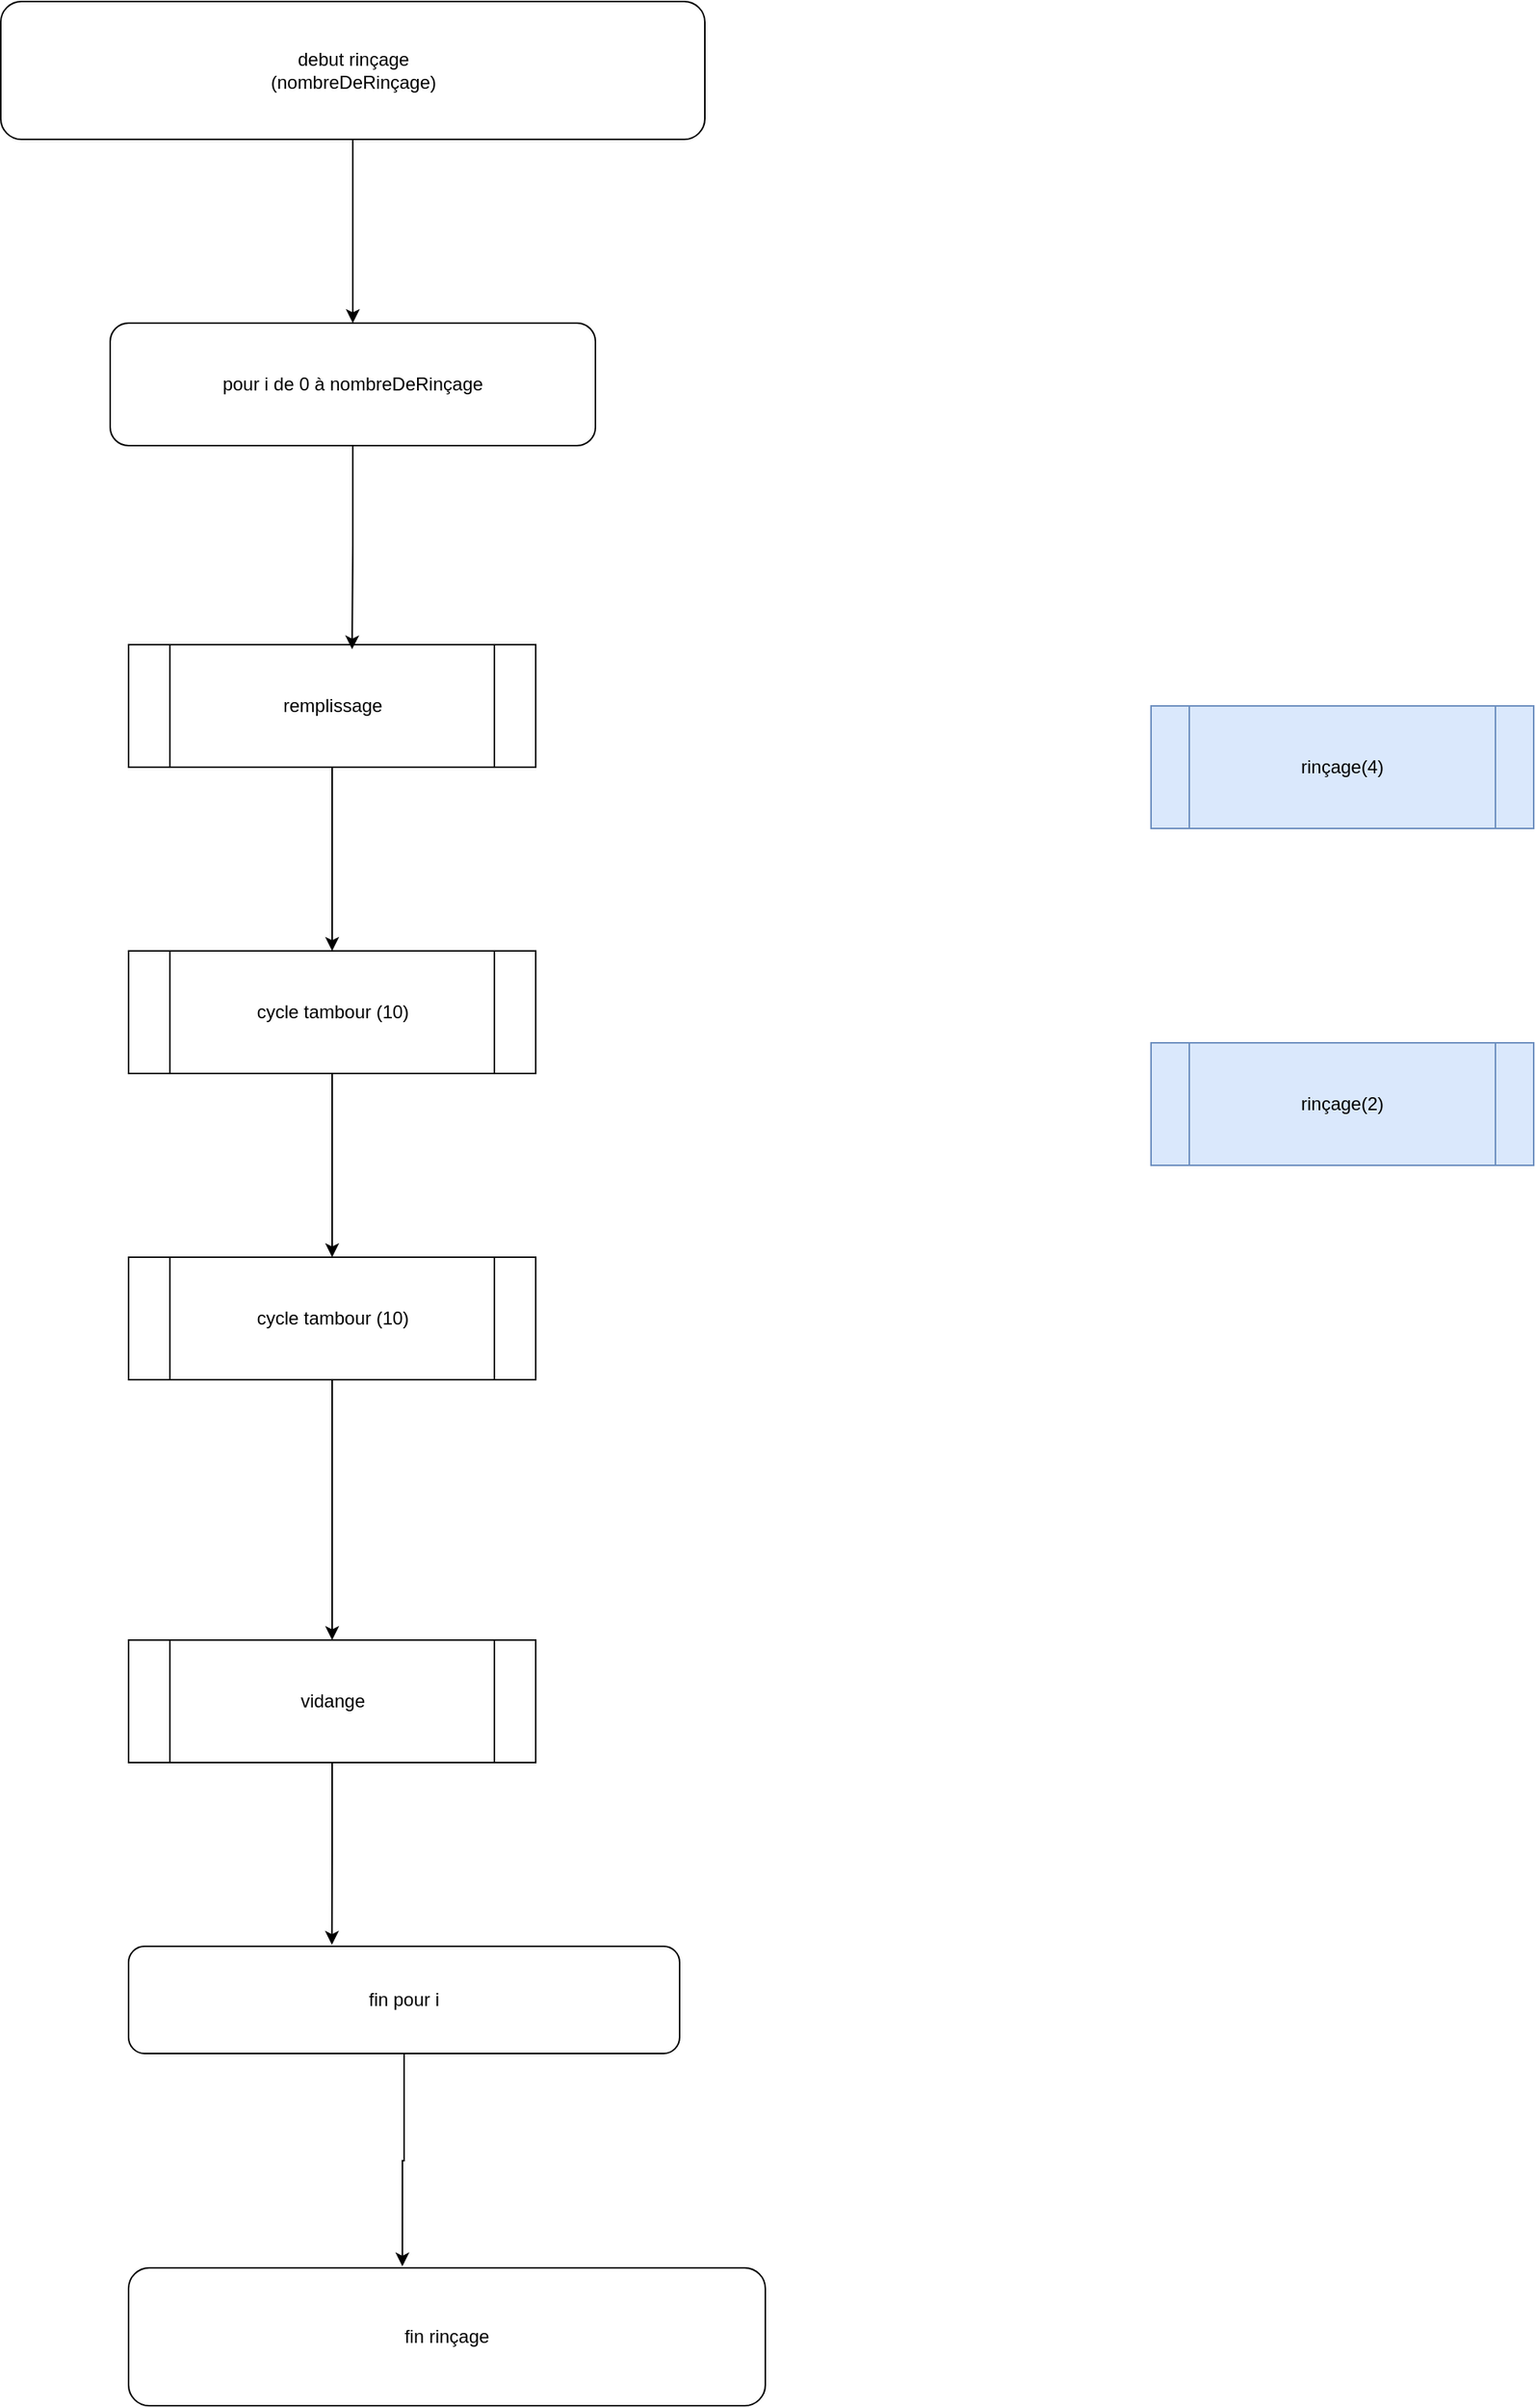 <mxfile version="22.1.5" type="github">
  <diagram name="Page-1" id="avpzTOdLZfbfhIYH5Xqa">
    <mxGraphModel dx="1434" dy="1927" grid="1" gridSize="10" guides="1" tooltips="1" connect="1" arrows="1" fold="1" page="1" pageScale="1" pageWidth="827" pageHeight="1169" math="0" shadow="0">
      <root>
        <mxCell id="0" />
        <mxCell id="1" parent="0" />
        <mxCell id="gbk6ffup_8_ecdLyMsFn-18" style="edgeStyle=orthogonalEdgeStyle;rounded=0;orthogonalLoop=1;jettySize=auto;html=1;exitX=0.5;exitY=1;exitDx=0;exitDy=0;entryX=0.5;entryY=0;entryDx=0;entryDy=0;" edge="1" parent="1" source="gbk6ffup_8_ecdLyMsFn-1" target="gbk6ffup_8_ecdLyMsFn-5">
          <mxGeometry relative="1" as="geometry" />
        </mxCell>
        <mxCell id="gbk6ffup_8_ecdLyMsFn-1" value="debut rinçage&lt;br&gt;(nombreDeRinçage)" style="rounded=1;whiteSpace=wrap;html=1;" vertex="1" parent="1">
          <mxGeometry x="88.5" y="-340" width="460" height="90" as="geometry" />
        </mxCell>
        <mxCell id="gbk6ffup_8_ecdLyMsFn-2" value="fin rinçage" style="rounded=1;whiteSpace=wrap;html=1;" vertex="1" parent="1">
          <mxGeometry x="172" y="1140" width="416" height="90" as="geometry" />
        </mxCell>
        <mxCell id="gbk6ffup_8_ecdLyMsFn-16" style="edgeStyle=orthogonalEdgeStyle;rounded=0;orthogonalLoop=1;jettySize=auto;html=1;exitX=0.5;exitY=1;exitDx=0;exitDy=0;entryX=0.5;entryY=0;entryDx=0;entryDy=0;" edge="1" parent="1" source="gbk6ffup_8_ecdLyMsFn-4" target="gbk6ffup_8_ecdLyMsFn-7">
          <mxGeometry relative="1" as="geometry" />
        </mxCell>
        <mxCell id="gbk6ffup_8_ecdLyMsFn-4" value="remplissage" style="shape=process;whiteSpace=wrap;html=1;backgroundOutline=1;" vertex="1" parent="1">
          <mxGeometry x="172" y="80" width="266" height="80" as="geometry" />
        </mxCell>
        <mxCell id="gbk6ffup_8_ecdLyMsFn-5" value="pour i de 0 à nombreDeRinçage" style="rounded=1;whiteSpace=wrap;html=1;" vertex="1" parent="1">
          <mxGeometry x="160" y="-130" width="317" height="80" as="geometry" />
        </mxCell>
        <mxCell id="gbk6ffup_8_ecdLyMsFn-6" value="fin pour i" style="rounded=1;whiteSpace=wrap;html=1;" vertex="1" parent="1">
          <mxGeometry x="172" y="930" width="360" height="70" as="geometry" />
        </mxCell>
        <mxCell id="gbk6ffup_8_ecdLyMsFn-15" style="edgeStyle=orthogonalEdgeStyle;rounded=0;orthogonalLoop=1;jettySize=auto;html=1;exitX=0.5;exitY=1;exitDx=0;exitDy=0;" edge="1" parent="1" source="gbk6ffup_8_ecdLyMsFn-7" target="gbk6ffup_8_ecdLyMsFn-8">
          <mxGeometry relative="1" as="geometry" />
        </mxCell>
        <mxCell id="gbk6ffup_8_ecdLyMsFn-7" value="cycle tambour (10)" style="shape=process;whiteSpace=wrap;html=1;backgroundOutline=1;" vertex="1" parent="1">
          <mxGeometry x="172" y="280" width="266" height="80" as="geometry" />
        </mxCell>
        <mxCell id="gbk6ffup_8_ecdLyMsFn-14" style="edgeStyle=orthogonalEdgeStyle;rounded=0;orthogonalLoop=1;jettySize=auto;html=1;exitX=0.5;exitY=1;exitDx=0;exitDy=0;entryX=0.5;entryY=0;entryDx=0;entryDy=0;" edge="1" parent="1" source="gbk6ffup_8_ecdLyMsFn-8" target="gbk6ffup_8_ecdLyMsFn-9">
          <mxGeometry relative="1" as="geometry" />
        </mxCell>
        <mxCell id="gbk6ffup_8_ecdLyMsFn-8" value="cycle tambour (10)" style="shape=process;whiteSpace=wrap;html=1;backgroundOutline=1;" vertex="1" parent="1">
          <mxGeometry x="172" y="480" width="266" height="80" as="geometry" />
        </mxCell>
        <mxCell id="gbk6ffup_8_ecdLyMsFn-9" value="vidange" style="shape=process;whiteSpace=wrap;html=1;backgroundOutline=1;" vertex="1" parent="1">
          <mxGeometry x="172" y="730" width="266" height="80" as="geometry" />
        </mxCell>
        <mxCell id="gbk6ffup_8_ecdLyMsFn-10" value="rinçage(4)" style="shape=process;whiteSpace=wrap;html=1;backgroundOutline=1;fillColor=#dae8fc;strokeColor=#6c8ebf;" vertex="1" parent="1">
          <mxGeometry x="840" y="120" width="250" height="80" as="geometry" />
        </mxCell>
        <mxCell id="gbk6ffup_8_ecdLyMsFn-11" value="rinçage(2)" style="shape=process;whiteSpace=wrap;html=1;backgroundOutline=1;fillColor=#dae8fc;strokeColor=#6c8ebf;" vertex="1" parent="1">
          <mxGeometry x="840" y="340" width="250" height="80" as="geometry" />
        </mxCell>
        <mxCell id="gbk6ffup_8_ecdLyMsFn-12" style="edgeStyle=orthogonalEdgeStyle;rounded=0;orthogonalLoop=1;jettySize=auto;html=1;exitX=0.5;exitY=1;exitDx=0;exitDy=0;entryX=0.43;entryY=-0.011;entryDx=0;entryDy=0;entryPerimeter=0;" edge="1" parent="1" source="gbk6ffup_8_ecdLyMsFn-6" target="gbk6ffup_8_ecdLyMsFn-2">
          <mxGeometry relative="1" as="geometry" />
        </mxCell>
        <mxCell id="gbk6ffup_8_ecdLyMsFn-13" style="edgeStyle=orthogonalEdgeStyle;rounded=0;orthogonalLoop=1;jettySize=auto;html=1;exitX=0.5;exitY=1;exitDx=0;exitDy=0;entryX=0.369;entryY=-0.014;entryDx=0;entryDy=0;entryPerimeter=0;" edge="1" parent="1" source="gbk6ffup_8_ecdLyMsFn-9" target="gbk6ffup_8_ecdLyMsFn-6">
          <mxGeometry relative="1" as="geometry" />
        </mxCell>
        <mxCell id="gbk6ffup_8_ecdLyMsFn-17" style="edgeStyle=orthogonalEdgeStyle;rounded=0;orthogonalLoop=1;jettySize=auto;html=1;exitX=0.5;exitY=1;exitDx=0;exitDy=0;entryX=0.549;entryY=0.038;entryDx=0;entryDy=0;entryPerimeter=0;" edge="1" parent="1" source="gbk6ffup_8_ecdLyMsFn-5" target="gbk6ffup_8_ecdLyMsFn-4">
          <mxGeometry relative="1" as="geometry" />
        </mxCell>
      </root>
    </mxGraphModel>
  </diagram>
</mxfile>
